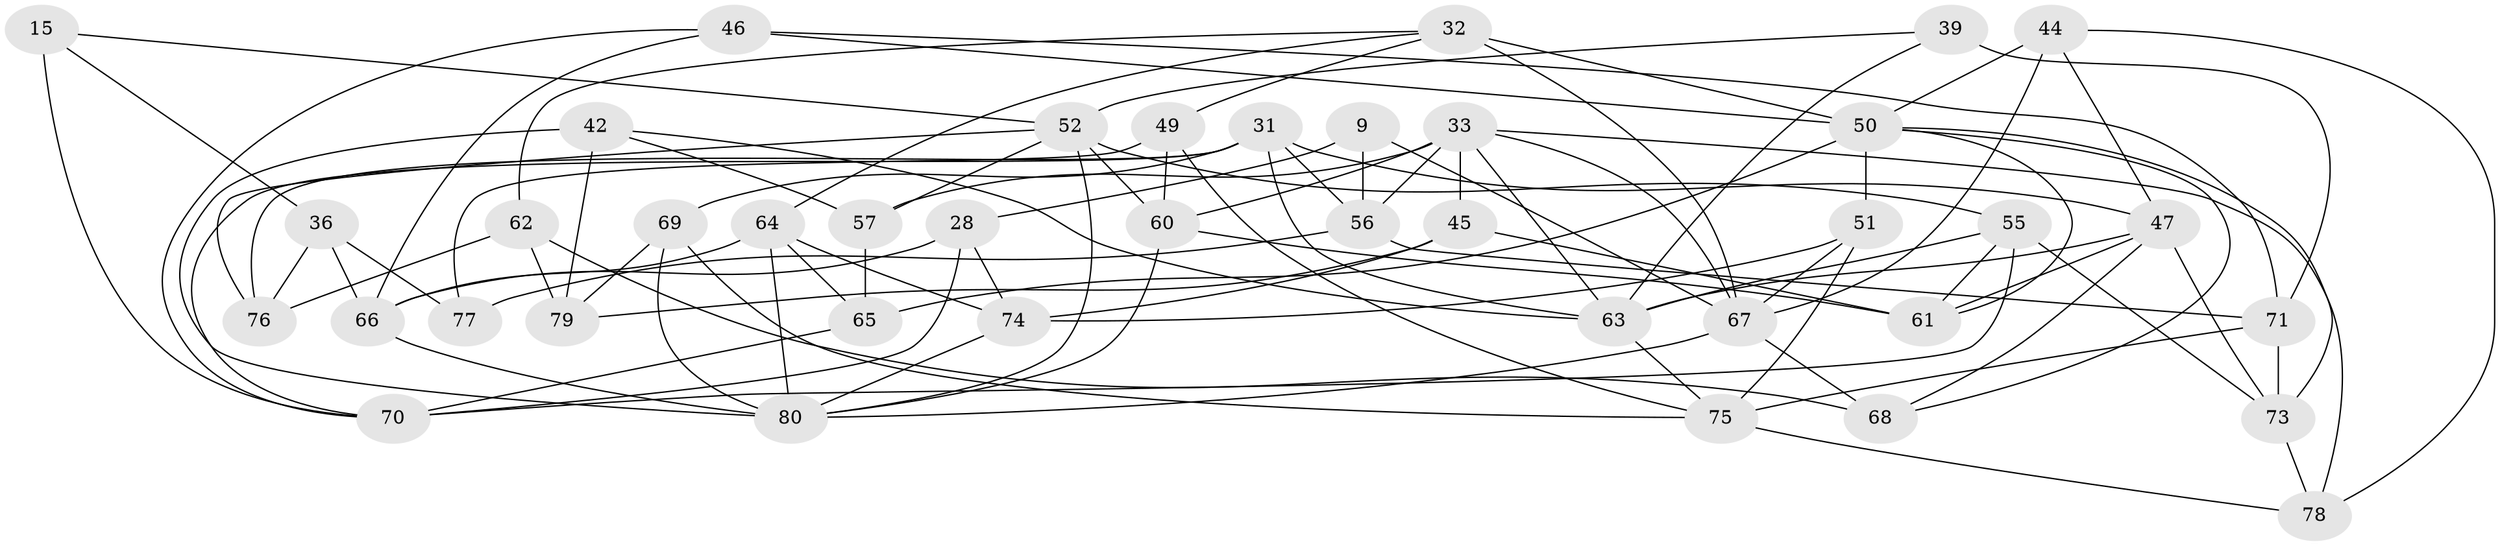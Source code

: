 // original degree distribution, {4: 1.0}
// Generated by graph-tools (version 1.1) at 2025/58/03/09/25 04:58:00]
// undirected, 40 vertices, 97 edges
graph export_dot {
graph [start="1"]
  node [color=gray90,style=filled];
  9;
  15;
  28;
  31 [super="+14+17"];
  32 [super="+22+23"];
  33 [super="+2+27"];
  36 [super="+4"];
  39;
  42 [super="+37"];
  44;
  45;
  46;
  47 [super="+38"];
  49;
  50 [super="+26"];
  51;
  52 [super="+12+24"];
  55 [super="+48"];
  56 [super="+3+43"];
  57 [super="+5"];
  60 [super="+21"];
  61 [super="+18"];
  62;
  63 [super="+13"];
  64 [super="+8+53"];
  65 [super="+40"];
  66 [super="+20"];
  67 [super="+34+58"];
  68;
  69;
  70 [super="+41+19"];
  71 [super="+30"];
  73 [super="+11"];
  74 [super="+25"];
  75 [super="+10+59"];
  76;
  77;
  78;
  79;
  80 [super="+72"];
  9 -- 28;
  9 -- 56 [weight=2];
  9 -- 67;
  15 -- 70;
  15 -- 36 [weight=2];
  15 -- 52;
  28 -- 66;
  28 -- 74;
  28 -- 70;
  31 -- 56 [weight=2];
  31 -- 69;
  31 -- 63;
  31 -- 76;
  31 -- 70 [weight=2];
  31 -- 47;
  32 -- 62;
  32 -- 67 [weight=3];
  32 -- 64 [weight=2];
  32 -- 50;
  32 -- 49;
  33 -- 60;
  33 -- 45;
  33 -- 78;
  33 -- 56;
  33 -- 57 [weight=2];
  33 -- 63;
  33 -- 67;
  36 -- 77;
  36 -- 66 [weight=2];
  36 -- 76;
  39 -- 52;
  39 -- 63;
  39 -- 71 [weight=2];
  42 -- 79;
  42 -- 80 [weight=3];
  42 -- 57;
  42 -- 63;
  44 -- 78;
  44 -- 47;
  44 -- 50;
  44 -- 67;
  45 -- 79;
  45 -- 74;
  45 -- 61;
  46 -- 66;
  46 -- 71;
  46 -- 50;
  46 -- 70;
  47 -- 68;
  47 -- 63;
  47 -- 73;
  47 -- 61;
  49 -- 60;
  49 -- 77;
  49 -- 75;
  50 -- 51;
  50 -- 65;
  50 -- 68;
  50 -- 73;
  50 -- 61;
  51 -- 74;
  51 -- 75;
  51 -- 67;
  52 -- 80;
  52 -- 57;
  52 -- 76;
  52 -- 60 [weight=2];
  52 -- 55;
  55 -- 63;
  55 -- 73;
  55 -- 61 [weight=2];
  55 -- 70;
  56 -- 77 [weight=2];
  56 -- 71;
  57 -- 65 [weight=2];
  60 -- 61;
  60 -- 80;
  62 -- 79;
  62 -- 68;
  62 -- 76;
  63 -- 75 [weight=2];
  64 -- 66;
  64 -- 65;
  64 -- 80 [weight=2];
  64 -- 74 [weight=2];
  65 -- 70 [weight=2];
  66 -- 80;
  67 -- 68;
  67 -- 80 [weight=2];
  69 -- 79;
  69 -- 75;
  69 -- 80;
  71 -- 75 [weight=2];
  71 -- 73 [weight=2];
  73 -- 78;
  74 -- 80;
  75 -- 78;
}
